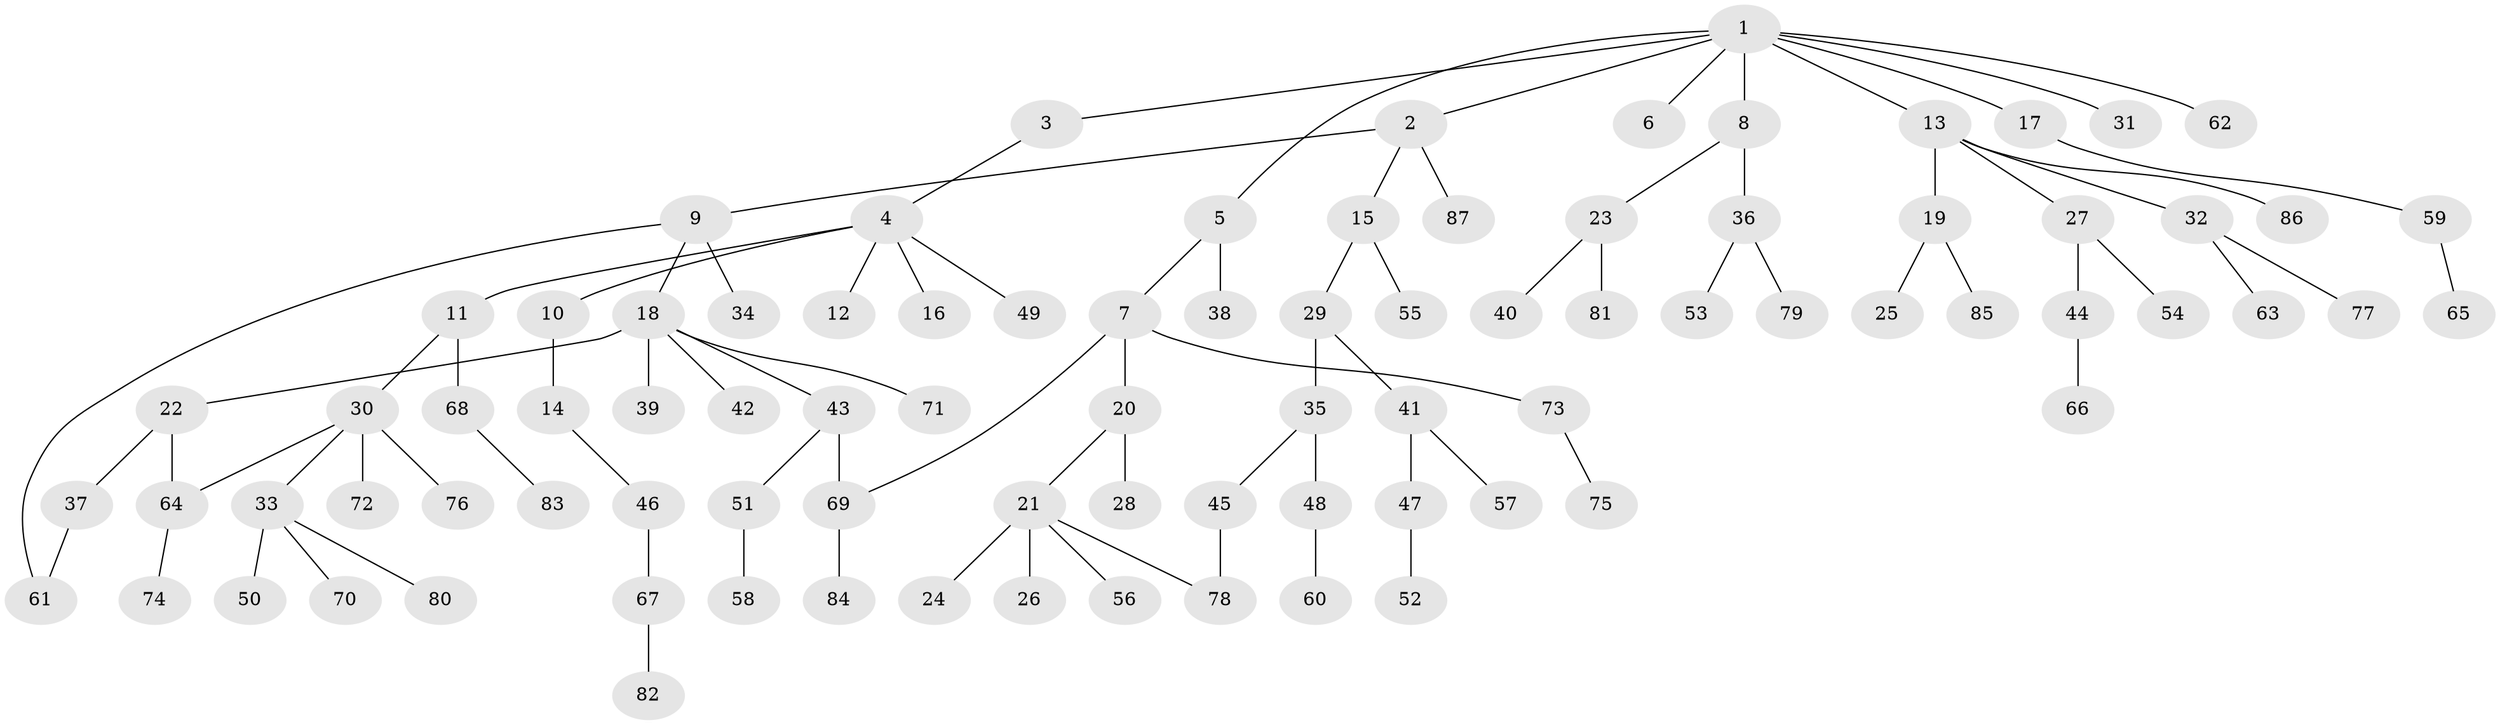// Generated by graph-tools (version 1.1) at 2025/25/03/09/25 03:25:35]
// undirected, 87 vertices, 90 edges
graph export_dot {
graph [start="1"]
  node [color=gray90,style=filled];
  1;
  2;
  3;
  4;
  5;
  6;
  7;
  8;
  9;
  10;
  11;
  12;
  13;
  14;
  15;
  16;
  17;
  18;
  19;
  20;
  21;
  22;
  23;
  24;
  25;
  26;
  27;
  28;
  29;
  30;
  31;
  32;
  33;
  34;
  35;
  36;
  37;
  38;
  39;
  40;
  41;
  42;
  43;
  44;
  45;
  46;
  47;
  48;
  49;
  50;
  51;
  52;
  53;
  54;
  55;
  56;
  57;
  58;
  59;
  60;
  61;
  62;
  63;
  64;
  65;
  66;
  67;
  68;
  69;
  70;
  71;
  72;
  73;
  74;
  75;
  76;
  77;
  78;
  79;
  80;
  81;
  82;
  83;
  84;
  85;
  86;
  87;
  1 -- 2;
  1 -- 3;
  1 -- 5;
  1 -- 6;
  1 -- 8;
  1 -- 13;
  1 -- 17;
  1 -- 31;
  1 -- 62;
  2 -- 9;
  2 -- 15;
  2 -- 87;
  3 -- 4;
  4 -- 10;
  4 -- 11;
  4 -- 12;
  4 -- 16;
  4 -- 49;
  5 -- 7;
  5 -- 38;
  7 -- 20;
  7 -- 69;
  7 -- 73;
  8 -- 23;
  8 -- 36;
  9 -- 18;
  9 -- 34;
  9 -- 61;
  10 -- 14;
  11 -- 30;
  11 -- 68;
  13 -- 19;
  13 -- 27;
  13 -- 32;
  13 -- 86;
  14 -- 46;
  15 -- 29;
  15 -- 55;
  17 -- 59;
  18 -- 22;
  18 -- 39;
  18 -- 42;
  18 -- 43;
  18 -- 71;
  19 -- 25;
  19 -- 85;
  20 -- 21;
  20 -- 28;
  21 -- 24;
  21 -- 26;
  21 -- 56;
  21 -- 78;
  22 -- 37;
  22 -- 64;
  23 -- 40;
  23 -- 81;
  27 -- 44;
  27 -- 54;
  29 -- 35;
  29 -- 41;
  30 -- 33;
  30 -- 72;
  30 -- 76;
  30 -- 64;
  32 -- 63;
  32 -- 77;
  33 -- 50;
  33 -- 70;
  33 -- 80;
  35 -- 45;
  35 -- 48;
  36 -- 53;
  36 -- 79;
  37 -- 61;
  41 -- 47;
  41 -- 57;
  43 -- 51;
  43 -- 69;
  44 -- 66;
  45 -- 78;
  46 -- 67;
  47 -- 52;
  48 -- 60;
  51 -- 58;
  59 -- 65;
  64 -- 74;
  67 -- 82;
  68 -- 83;
  69 -- 84;
  73 -- 75;
}
